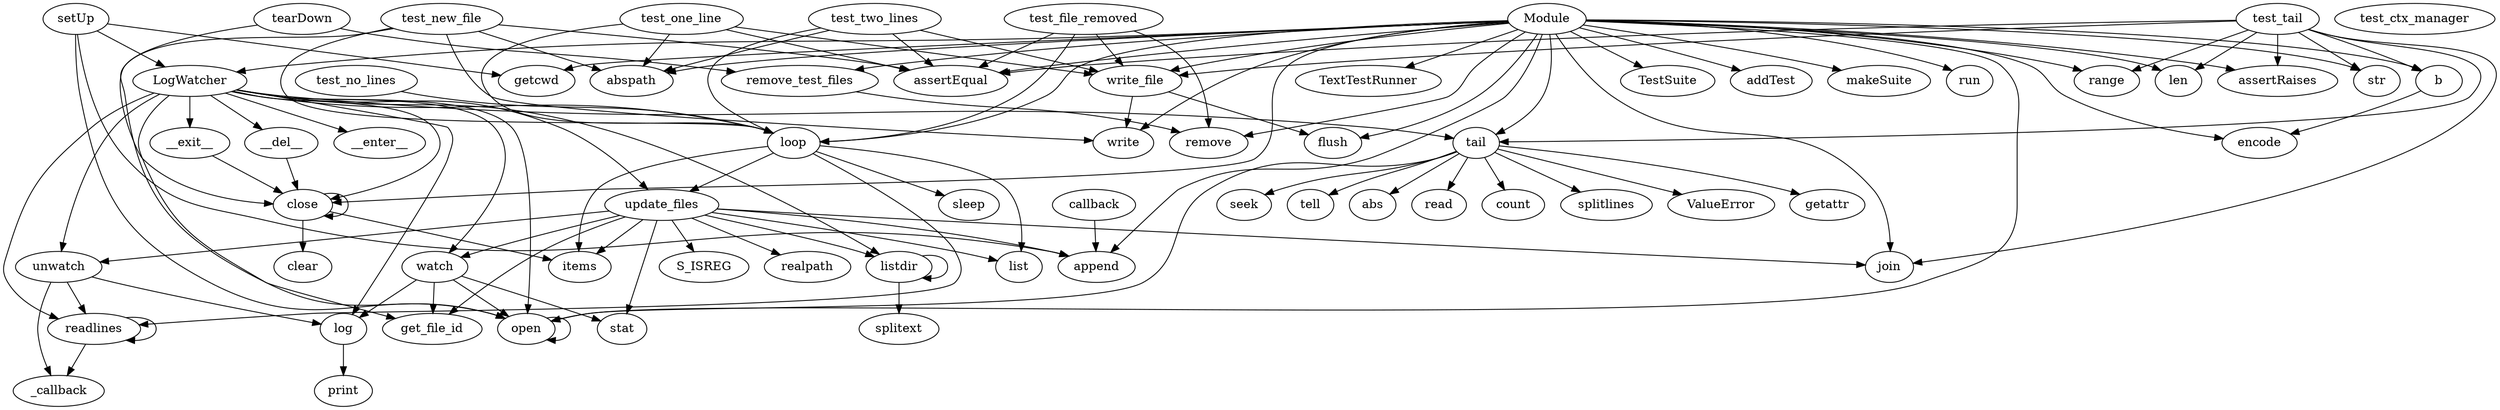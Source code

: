 digraph  {
__enter__;
__exit__;
close;
__del__;
loop;
update_files;
list;
items;
readlines;
sleep;
log;
print;
listdir;
splitext;
open;
tail;
ValueError;
getattr;
seek;
tell;
abs;
read;
count;
splitlines;
realpath;
join;
stat;
S_ISREG;
get_file_id;
append;
unwatch;
watch;
_callback;
clear;
b;
encode;
callback;
setUp;
LogWatcher;
getcwd;
tearDown;
remove_test_files;
write_file;
write;
flush;
remove;
test_no_lines;
test_one_line;
assertEqual;
abspath;
test_two_lines;
test_new_file;
test_file_removed;
test_tail;
str;
range;
len;
assertRaises;
test_ctx_manager;
Module;
TestSuite;
addTest;
makeSuite;
run;
TextTestRunner;
__exit__ -> close;
close -> items;
close -> close;
close -> clear;
__del__ -> close;
loop -> update_files;
loop -> list;
loop -> items;
loop -> readlines;
loop -> sleep;
update_files -> listdir;
update_files -> realpath;
update_files -> join;
update_files -> stat;
update_files -> S_ISREG;
update_files -> get_file_id;
update_files -> append;
update_files -> list;
update_files -> items;
update_files -> unwatch;
update_files -> watch;
readlines -> readlines;
readlines -> _callback;
log -> print;
listdir -> listdir;
listdir -> splitext;
open -> open;
tail -> ValueError;
tail -> open;
tail -> getattr;
tail -> seek;
tail -> tell;
tail -> abs;
tail -> read;
tail -> count;
tail -> splitlines;
unwatch -> log;
unwatch -> readlines;
unwatch -> _callback;
watch -> open;
watch -> get_file_id;
watch -> stat;
watch -> log;
b -> encode;
callback -> append;
setUp -> append;
setUp -> open;
setUp -> LogWatcher;
setUp -> getcwd;
LogWatcher -> __enter__;
LogWatcher -> __exit__;
LogWatcher -> __del__;
LogWatcher -> loop;
LogWatcher -> log;
LogWatcher -> listdir;
LogWatcher -> open;
LogWatcher -> tail;
LogWatcher -> update_files;
LogWatcher -> readlines;
LogWatcher -> watch;
LogWatcher -> unwatch;
LogWatcher -> get_file_id;
LogWatcher -> close;
tearDown -> close;
tearDown -> remove_test_files;
remove_test_files -> remove;
write_file -> write;
write_file -> flush;
test_no_lines -> loop;
test_one_line -> write_file;
test_one_line -> loop;
test_one_line -> assertEqual;
test_one_line -> abspath;
test_two_lines -> write_file;
test_two_lines -> loop;
test_two_lines -> assertEqual;
test_two_lines -> abspath;
test_new_file -> open;
test_new_file -> write;
test_new_file -> loop;
test_new_file -> assertEqual;
test_new_file -> abspath;
test_file_removed -> write_file;
test_file_removed -> remove;
test_file_removed -> loop;
test_file_removed -> assertEqual;
test_tail -> join;
test_tail -> str;
test_tail -> range;
test_tail -> write_file;
test_tail -> tail;
test_tail -> assertEqual;
test_tail -> len;
test_tail -> b;
test_tail -> assertRaises;
Module -> LogWatcher;
Module -> encode;
Module -> append;
Module -> open;
Module -> getcwd;
Module -> close;
Module -> remove_test_files;
Module -> write;
Module -> flush;
Module -> remove;
Module -> loop;
Module -> write_file;
Module -> assertEqual;
Module -> abspath;
Module -> join;
Module -> str;
Module -> range;
Module -> tail;
Module -> len;
Module -> b;
Module -> assertRaises;
Module -> TestSuite;
Module -> addTest;
Module -> makeSuite;
Module -> run;
Module -> TextTestRunner;
}
